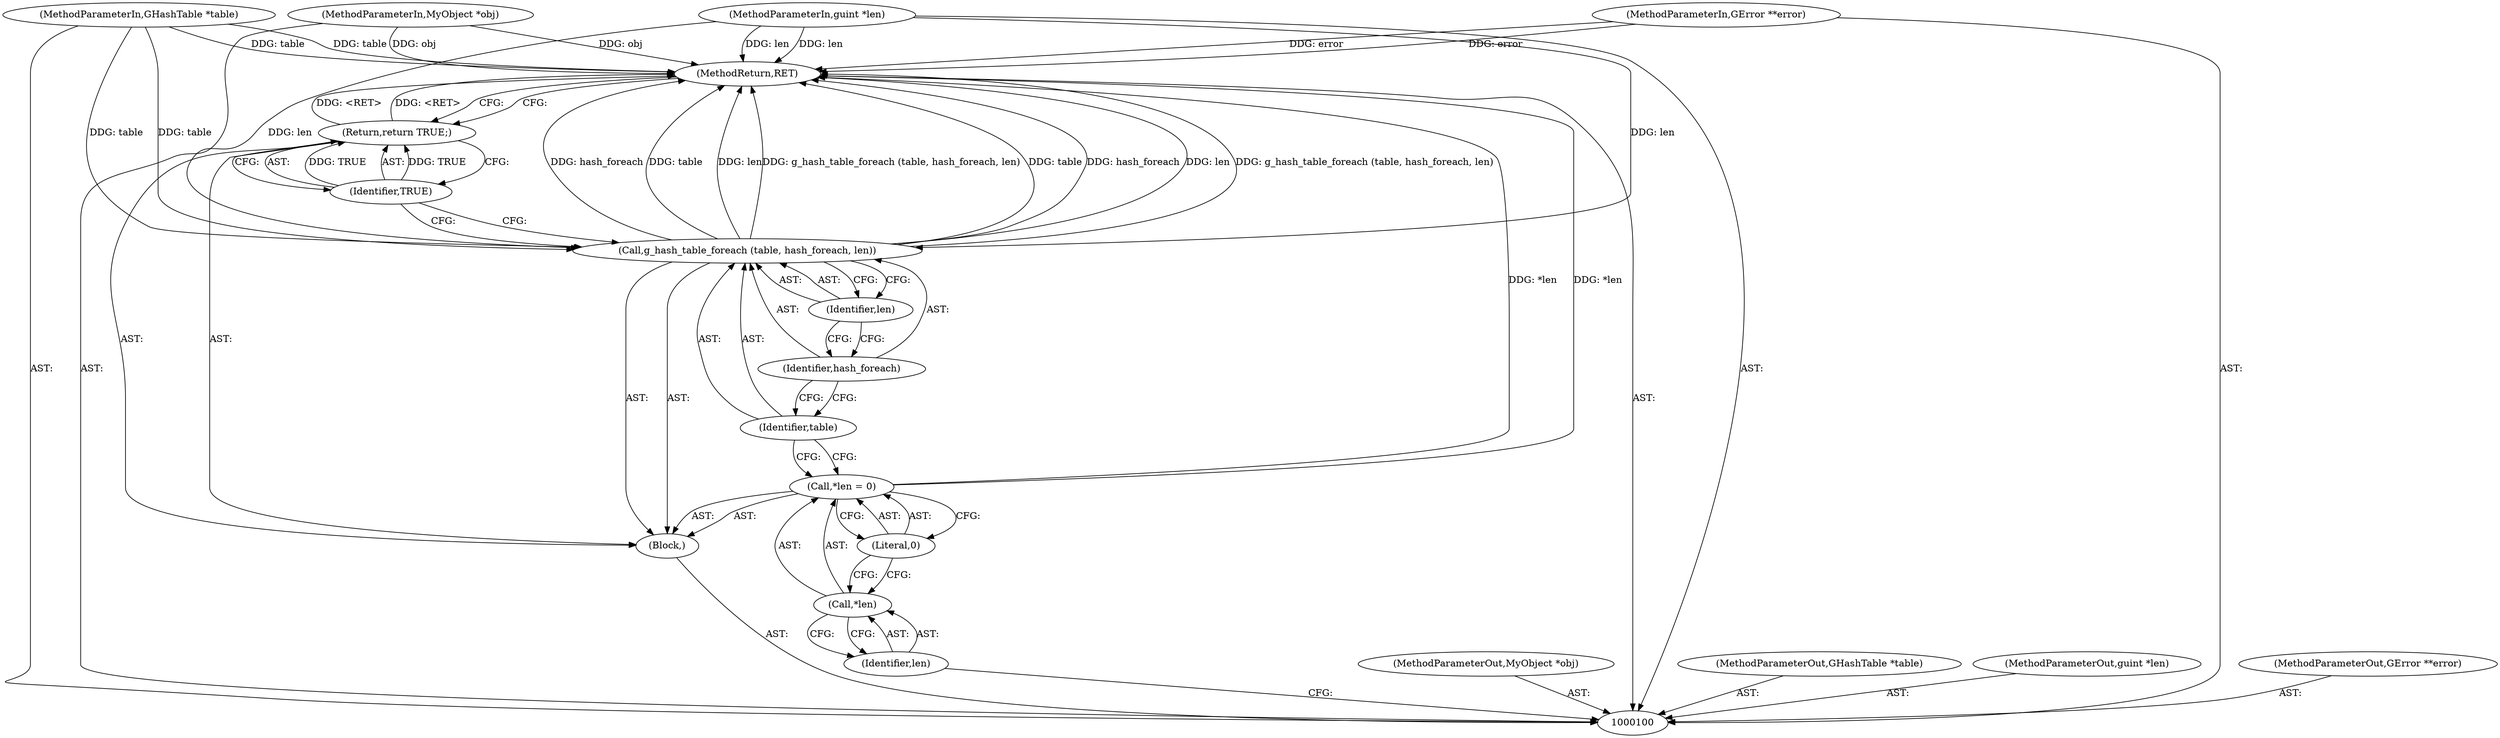 digraph "1_dbus_9a6bce9b615abca6068348c1606ba8eaf13d9ae0_38" {
"1000116" [label="(MethodReturn,RET)"];
"1000101" [label="(MethodParameterIn,MyObject *obj)"];
"1000140" [label="(MethodParameterOut,MyObject *obj)"];
"1000102" [label="(MethodParameterIn,GHashTable *table)"];
"1000141" [label="(MethodParameterOut,GHashTable *table)"];
"1000103" [label="(MethodParameterIn,guint *len)"];
"1000142" [label="(MethodParameterOut,guint *len)"];
"1000104" [label="(MethodParameterIn,GError **error)"];
"1000143" [label="(MethodParameterOut,GError **error)"];
"1000105" [label="(Block,)"];
"1000106" [label="(Call,*len = 0)"];
"1000107" [label="(Call,*len)"];
"1000108" [label="(Identifier,len)"];
"1000109" [label="(Literal,0)"];
"1000110" [label="(Call,g_hash_table_foreach (table, hash_foreach, len))"];
"1000111" [label="(Identifier,table)"];
"1000112" [label="(Identifier,hash_foreach)"];
"1000113" [label="(Identifier,len)"];
"1000114" [label="(Return,return TRUE;)"];
"1000115" [label="(Identifier,TRUE)"];
"1000116" -> "1000100"  [label="AST: "];
"1000116" -> "1000114"  [label="CFG: "];
"1000106" -> "1000116"  [label="DDG: *len"];
"1000104" -> "1000116"  [label="DDG: error"];
"1000103" -> "1000116"  [label="DDG: len"];
"1000110" -> "1000116"  [label="DDG: table"];
"1000110" -> "1000116"  [label="DDG: hash_foreach"];
"1000110" -> "1000116"  [label="DDG: len"];
"1000110" -> "1000116"  [label="DDG: g_hash_table_foreach (table, hash_foreach, len)"];
"1000102" -> "1000116"  [label="DDG: table"];
"1000101" -> "1000116"  [label="DDG: obj"];
"1000114" -> "1000116"  [label="DDG: <RET>"];
"1000101" -> "1000100"  [label="AST: "];
"1000101" -> "1000116"  [label="DDG: obj"];
"1000140" -> "1000100"  [label="AST: "];
"1000102" -> "1000100"  [label="AST: "];
"1000102" -> "1000116"  [label="DDG: table"];
"1000102" -> "1000110"  [label="DDG: table"];
"1000141" -> "1000100"  [label="AST: "];
"1000103" -> "1000100"  [label="AST: "];
"1000103" -> "1000116"  [label="DDG: len"];
"1000103" -> "1000110"  [label="DDG: len"];
"1000142" -> "1000100"  [label="AST: "];
"1000104" -> "1000100"  [label="AST: "];
"1000104" -> "1000116"  [label="DDG: error"];
"1000143" -> "1000100"  [label="AST: "];
"1000105" -> "1000100"  [label="AST: "];
"1000106" -> "1000105"  [label="AST: "];
"1000110" -> "1000105"  [label="AST: "];
"1000114" -> "1000105"  [label="AST: "];
"1000106" -> "1000105"  [label="AST: "];
"1000106" -> "1000109"  [label="CFG: "];
"1000107" -> "1000106"  [label="AST: "];
"1000109" -> "1000106"  [label="AST: "];
"1000111" -> "1000106"  [label="CFG: "];
"1000106" -> "1000116"  [label="DDG: *len"];
"1000107" -> "1000106"  [label="AST: "];
"1000107" -> "1000108"  [label="CFG: "];
"1000108" -> "1000107"  [label="AST: "];
"1000109" -> "1000107"  [label="CFG: "];
"1000108" -> "1000107"  [label="AST: "];
"1000108" -> "1000100"  [label="CFG: "];
"1000107" -> "1000108"  [label="CFG: "];
"1000109" -> "1000106"  [label="AST: "];
"1000109" -> "1000107"  [label="CFG: "];
"1000106" -> "1000109"  [label="CFG: "];
"1000110" -> "1000105"  [label="AST: "];
"1000110" -> "1000113"  [label="CFG: "];
"1000111" -> "1000110"  [label="AST: "];
"1000112" -> "1000110"  [label="AST: "];
"1000113" -> "1000110"  [label="AST: "];
"1000115" -> "1000110"  [label="CFG: "];
"1000110" -> "1000116"  [label="DDG: table"];
"1000110" -> "1000116"  [label="DDG: hash_foreach"];
"1000110" -> "1000116"  [label="DDG: len"];
"1000110" -> "1000116"  [label="DDG: g_hash_table_foreach (table, hash_foreach, len)"];
"1000102" -> "1000110"  [label="DDG: table"];
"1000103" -> "1000110"  [label="DDG: len"];
"1000111" -> "1000110"  [label="AST: "];
"1000111" -> "1000106"  [label="CFG: "];
"1000112" -> "1000111"  [label="CFG: "];
"1000112" -> "1000110"  [label="AST: "];
"1000112" -> "1000111"  [label="CFG: "];
"1000113" -> "1000112"  [label="CFG: "];
"1000113" -> "1000110"  [label="AST: "];
"1000113" -> "1000112"  [label="CFG: "];
"1000110" -> "1000113"  [label="CFG: "];
"1000114" -> "1000105"  [label="AST: "];
"1000114" -> "1000115"  [label="CFG: "];
"1000115" -> "1000114"  [label="AST: "];
"1000116" -> "1000114"  [label="CFG: "];
"1000114" -> "1000116"  [label="DDG: <RET>"];
"1000115" -> "1000114"  [label="DDG: TRUE"];
"1000115" -> "1000114"  [label="AST: "];
"1000115" -> "1000110"  [label="CFG: "];
"1000114" -> "1000115"  [label="CFG: "];
"1000115" -> "1000114"  [label="DDG: TRUE"];
}
